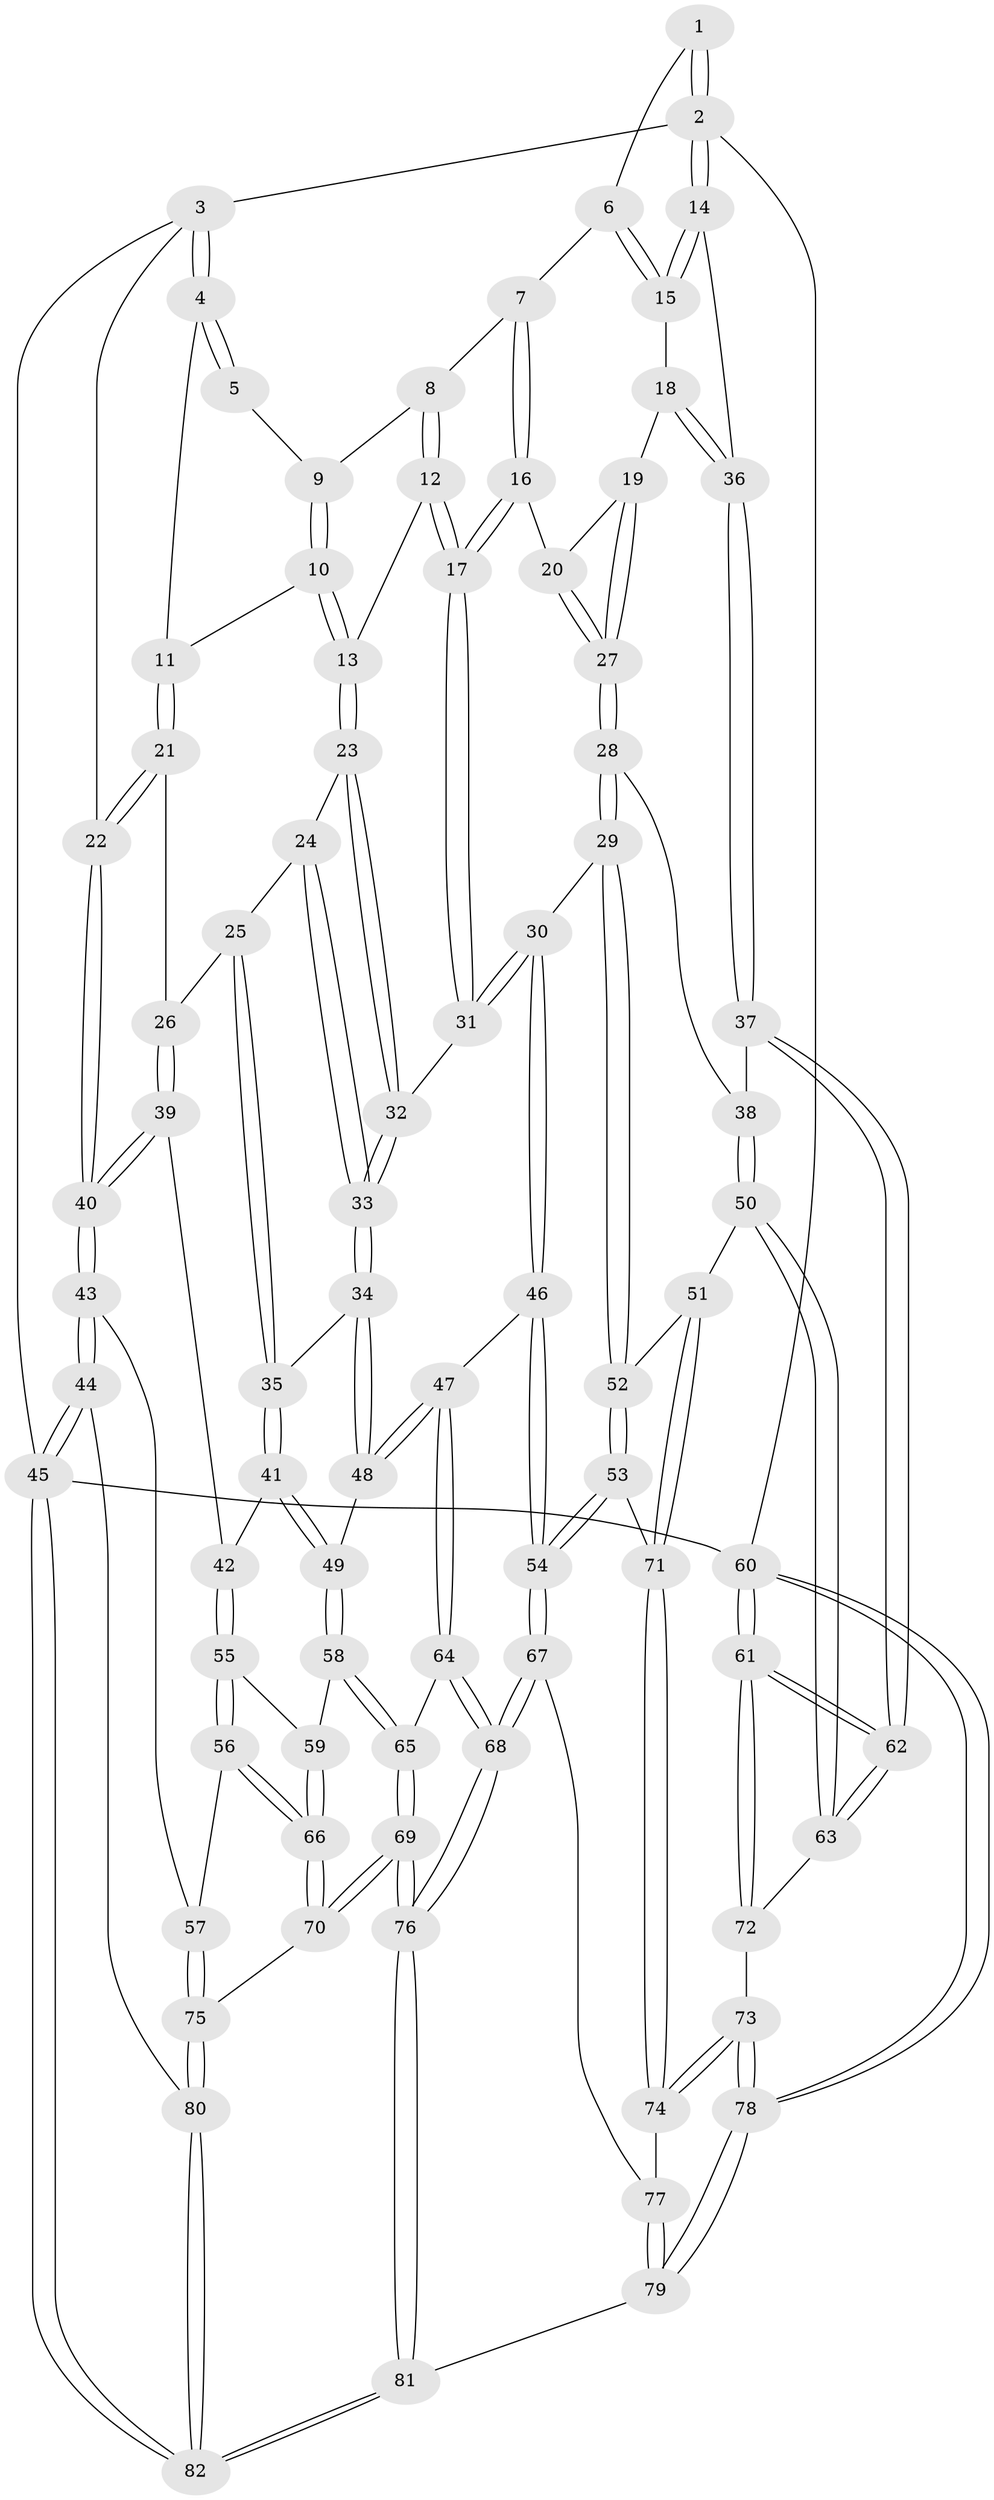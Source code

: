 // coarse degree distribution, {4: 0.3508771929824561, 7: 0.05263157894736842, 5: 0.45614035087719296, 3: 0.05263157894736842, 6: 0.08771929824561403}
// Generated by graph-tools (version 1.1) at 2025/21/03/04/25 18:21:26]
// undirected, 82 vertices, 202 edges
graph export_dot {
graph [start="1"]
  node [color=gray90,style=filled];
  1 [pos="+0.7114147853025922+0"];
  2 [pos="+1+0"];
  3 [pos="+0+0"];
  4 [pos="+0.004528761398172109+0"];
  5 [pos="+0.3958230043140402+0"];
  6 [pos="+0.7095459342970653+0"];
  7 [pos="+0.6160929357464612+0.08315262685205581"];
  8 [pos="+0.4946567944319632+0.09796121928296522"];
  9 [pos="+0.42426960987482987+0.0738294520086414"];
  10 [pos="+0.35899712854285076+0.1630695952135051"];
  11 [pos="+0.26960979761573595+0.12587259716795557"];
  12 [pos="+0.44751577765883976+0.20354739208253977"];
  13 [pos="+0.3873200187498437+0.2082526870815501"];
  14 [pos="+1+0.04324625571633982"];
  15 [pos="+0.8005535745915077+0.1072407703252181"];
  16 [pos="+0.5906100291292695+0.18425857627244885"];
  17 [pos="+0.5444400906732118+0.22624818612113837"];
  18 [pos="+0.8411769342291303+0.2610429242330584"];
  19 [pos="+0.8000339065070601+0.293348493587004"];
  20 [pos="+0.599516933474036+0.192079629349625"];
  21 [pos="+0.18261543629886917+0.30516720873243475"];
  22 [pos="+0+0"];
  23 [pos="+0.3715655185784605+0.2821342679326637"];
  24 [pos="+0.34558208617693476+0.3011910921967593"];
  25 [pos="+0.30174056184449316+0.3224504514126713"];
  26 [pos="+0.1885193411744008+0.3171524110488609"];
  27 [pos="+0.7061179648258548+0.4154585053047707"];
  28 [pos="+0.7031321756594874+0.4207535980465537"];
  29 [pos="+0.682938325581102+0.44463892511124486"];
  30 [pos="+0.590366185992184+0.43346272437135863"];
  31 [pos="+0.5357766930944927+0.4039405211192493"];
  32 [pos="+0.5335941018972006+0.40403002043791103"];
  33 [pos="+0.40914255028954427+0.47077535828805167"];
  34 [pos="+0.40634226473213886+0.4729286946767549"];
  35 [pos="+0.32627311981324253+0.42087804469714674"];
  36 [pos="+1+0.3466325111858418"];
  37 [pos="+1+0.35883694591464216"];
  38 [pos="+0.981217144983367+0.47678360354445387"];
  39 [pos="+0.14986760626443127+0.4543868532127031"];
  40 [pos="+0+0.38355787577511236"];
  41 [pos="+0.18573899651654366+0.49128493904145804"];
  42 [pos="+0.1640047733981905+0.48487493684746197"];
  43 [pos="+0+0.6506037715318671"];
  44 [pos="+0+0.9055621476972687"];
  45 [pos="+0+1"];
  46 [pos="+0.4991692244067771+0.6257916175754594"];
  47 [pos="+0.3912273629236999+0.6077174090562667"];
  48 [pos="+0.36679471660247726+0.5647416194256681"];
  49 [pos="+0.29013802113211934+0.5555921550598977"];
  50 [pos="+0.8472170073948315+0.612279839315233"];
  51 [pos="+0.845889244541667+0.6121472783587658"];
  52 [pos="+0.7300776592771622+0.5682569075519677"];
  53 [pos="+0.6763237580222162+0.6468362970117958"];
  54 [pos="+0.5932638930312618+0.7329374641330604"];
  55 [pos="+0.11049185234415525+0.5974725961759171"];
  56 [pos="+0.02112435917449192+0.639831435380317"];
  57 [pos="+0+0.6551485200152558"];
  58 [pos="+0.2317038182884257+0.6738936566944294"];
  59 [pos="+0.13247450471484032+0.6213057117732966"];
  60 [pos="+1+1"];
  61 [pos="+1+0.743914680032224"];
  62 [pos="+1+0.6854312984602995"];
  63 [pos="+0.8580263300166323+0.6238939665608815"];
  64 [pos="+0.3806871665341077+0.6394192155323347"];
  65 [pos="+0.2544926424541089+0.7248711665797645"];
  66 [pos="+0.15768545464845413+0.7764723060343487"];
  67 [pos="+0.5818951694515746+0.8150669639367916"];
  68 [pos="+0.4473624843664063+0.97835888603625"];
  69 [pos="+0.23480966568362918+0.8537719753597358"];
  70 [pos="+0.1904644879858116+0.8502534301151528"];
  71 [pos="+0.7841070374951474+0.7610005466365403"];
  72 [pos="+0.9302264417254685+0.7862350142073146"];
  73 [pos="+0.9011938813151407+0.819849415192733"];
  74 [pos="+0.7841324576144421+0.8112791925195953"];
  75 [pos="+0.13952842628000448+0.8623068077014183"];
  76 [pos="+0.43916256362314715+0.9939884626586186"];
  77 [pos="+0.7436028085118521+0.8331403198350174"];
  78 [pos="+0.9238698040411607+1"];
  79 [pos="+0.9155644005420888+1"];
  80 [pos="+0.10662239629748112+0.882315565279604"];
  81 [pos="+0.45696037931018735+1"];
  82 [pos="+0.02930698187402083+1"];
  1 -- 2;
  1 -- 2;
  1 -- 6;
  2 -- 3;
  2 -- 14;
  2 -- 14;
  2 -- 60;
  3 -- 4;
  3 -- 4;
  3 -- 22;
  3 -- 45;
  4 -- 5;
  4 -- 5;
  4 -- 11;
  5 -- 9;
  6 -- 7;
  6 -- 15;
  6 -- 15;
  7 -- 8;
  7 -- 16;
  7 -- 16;
  8 -- 9;
  8 -- 12;
  8 -- 12;
  9 -- 10;
  9 -- 10;
  10 -- 11;
  10 -- 13;
  10 -- 13;
  11 -- 21;
  11 -- 21;
  12 -- 13;
  12 -- 17;
  12 -- 17;
  13 -- 23;
  13 -- 23;
  14 -- 15;
  14 -- 15;
  14 -- 36;
  15 -- 18;
  16 -- 17;
  16 -- 17;
  16 -- 20;
  17 -- 31;
  17 -- 31;
  18 -- 19;
  18 -- 36;
  18 -- 36;
  19 -- 20;
  19 -- 27;
  19 -- 27;
  20 -- 27;
  20 -- 27;
  21 -- 22;
  21 -- 22;
  21 -- 26;
  22 -- 40;
  22 -- 40;
  23 -- 24;
  23 -- 32;
  23 -- 32;
  24 -- 25;
  24 -- 33;
  24 -- 33;
  25 -- 26;
  25 -- 35;
  25 -- 35;
  26 -- 39;
  26 -- 39;
  27 -- 28;
  27 -- 28;
  28 -- 29;
  28 -- 29;
  28 -- 38;
  29 -- 30;
  29 -- 52;
  29 -- 52;
  30 -- 31;
  30 -- 31;
  30 -- 46;
  30 -- 46;
  31 -- 32;
  32 -- 33;
  32 -- 33;
  33 -- 34;
  33 -- 34;
  34 -- 35;
  34 -- 48;
  34 -- 48;
  35 -- 41;
  35 -- 41;
  36 -- 37;
  36 -- 37;
  37 -- 38;
  37 -- 62;
  37 -- 62;
  38 -- 50;
  38 -- 50;
  39 -- 40;
  39 -- 40;
  39 -- 42;
  40 -- 43;
  40 -- 43;
  41 -- 42;
  41 -- 49;
  41 -- 49;
  42 -- 55;
  42 -- 55;
  43 -- 44;
  43 -- 44;
  43 -- 57;
  44 -- 45;
  44 -- 45;
  44 -- 80;
  45 -- 82;
  45 -- 82;
  45 -- 60;
  46 -- 47;
  46 -- 54;
  46 -- 54;
  47 -- 48;
  47 -- 48;
  47 -- 64;
  47 -- 64;
  48 -- 49;
  49 -- 58;
  49 -- 58;
  50 -- 51;
  50 -- 63;
  50 -- 63;
  51 -- 52;
  51 -- 71;
  51 -- 71;
  52 -- 53;
  52 -- 53;
  53 -- 54;
  53 -- 54;
  53 -- 71;
  54 -- 67;
  54 -- 67;
  55 -- 56;
  55 -- 56;
  55 -- 59;
  56 -- 57;
  56 -- 66;
  56 -- 66;
  57 -- 75;
  57 -- 75;
  58 -- 59;
  58 -- 65;
  58 -- 65;
  59 -- 66;
  59 -- 66;
  60 -- 61;
  60 -- 61;
  60 -- 78;
  60 -- 78;
  61 -- 62;
  61 -- 62;
  61 -- 72;
  61 -- 72;
  62 -- 63;
  62 -- 63;
  63 -- 72;
  64 -- 65;
  64 -- 68;
  64 -- 68;
  65 -- 69;
  65 -- 69;
  66 -- 70;
  66 -- 70;
  67 -- 68;
  67 -- 68;
  67 -- 77;
  68 -- 76;
  68 -- 76;
  69 -- 70;
  69 -- 70;
  69 -- 76;
  69 -- 76;
  70 -- 75;
  71 -- 74;
  71 -- 74;
  72 -- 73;
  73 -- 74;
  73 -- 74;
  73 -- 78;
  73 -- 78;
  74 -- 77;
  75 -- 80;
  75 -- 80;
  76 -- 81;
  76 -- 81;
  77 -- 79;
  77 -- 79;
  78 -- 79;
  78 -- 79;
  79 -- 81;
  80 -- 82;
  80 -- 82;
  81 -- 82;
  81 -- 82;
}
